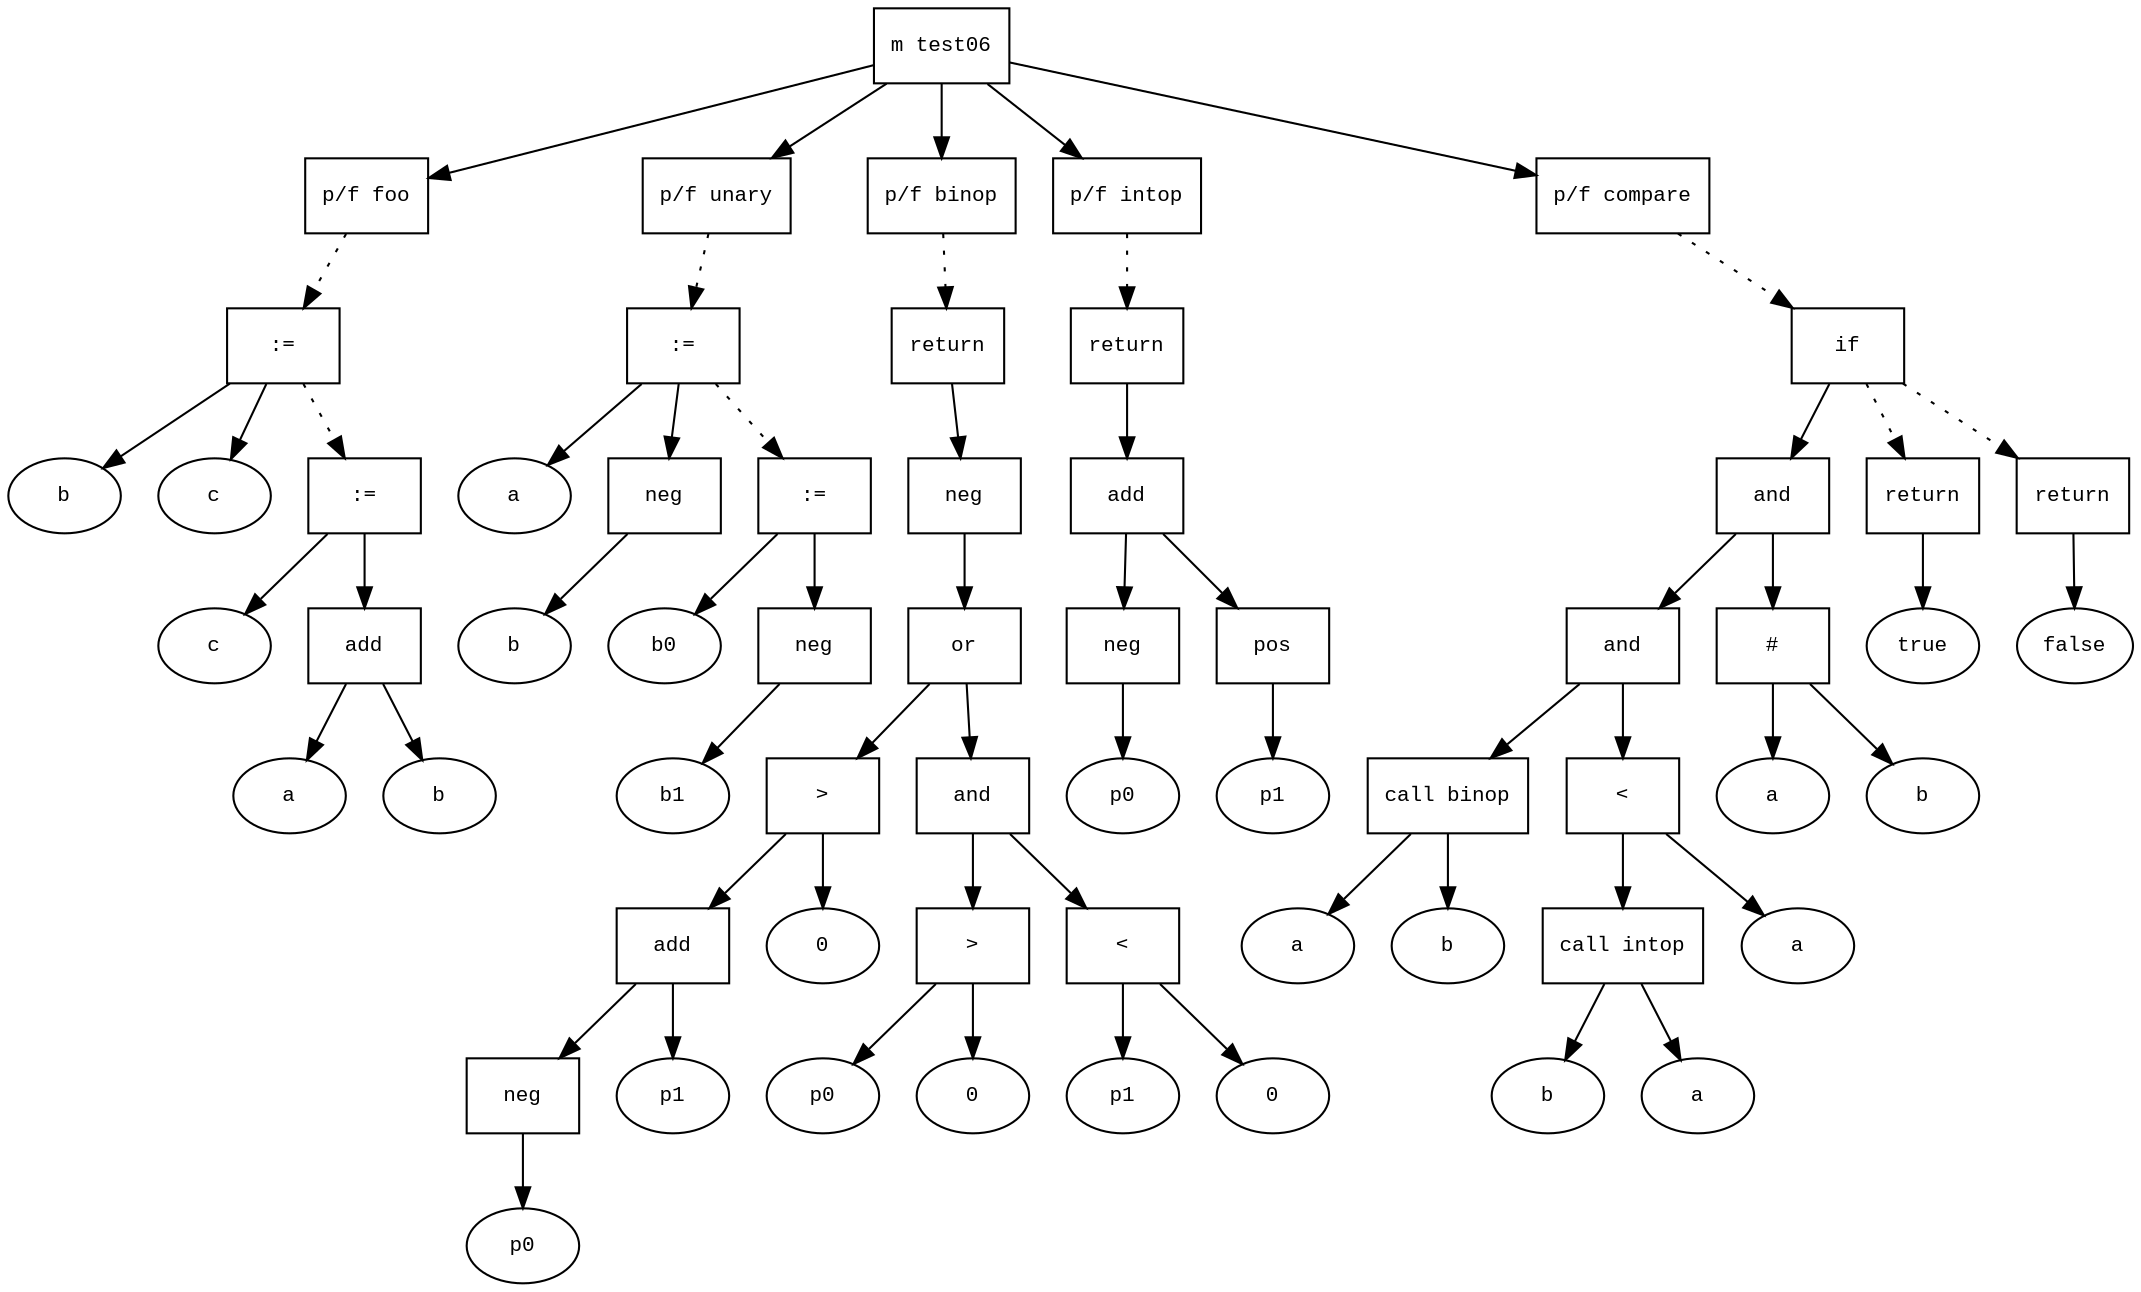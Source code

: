 digraph AST {
  graph [fontname="Times New Roman",fontsize=10];
  node  [fontname="Courier New",fontsize=10];
  edge  [fontname="Times New Roman",fontsize=10];

  node0 [label="m test06",shape=box];
  node3 [label="p/f foo",shape=box];
  node10 [label=":=",shape=box];
  node7 [label="b",shape=ellipse];
  node10->node7;
  node9 [label="c",shape=ellipse];
  node10->node9;
  node3 -> node10 [style=dotted];
  node18 [label=":=",shape=box];
  node12 [label="c",shape=ellipse];
  node18->node12;
  node17 [label="add",shape=box];
  node14 [label="a",shape=ellipse];
  node17->node14;
  node16 [label="b",shape=ellipse];
  node17->node16;
  node18->node17;
  node10 -> node18 [style=dotted];
  node0 -> node3;
  node19 [label="p/f unary",shape=box];
  node25 [label=":=",shape=box];
  node21 [label="a",shape=ellipse];
  node25->node21;
  node24 [label="neg",shape=box];
  node23 [label="b",shape=ellipse];
  node24->node23;
  node25->node24;
  node19 -> node25 [style=dotted];
  node31 [label=":=",shape=box];
  node27 [label="b0",shape=ellipse];
  node31->node27;
  node30 [label="neg",shape=box];
  node29 [label="b1",shape=ellipse];
  node30->node29;
  node31->node30;
  node25 -> node31 [style=dotted];
  node0 -> node19;
  node32 [label="p/f binop",shape=box];
  node54 [label="return",shape=box];
  node53 [label="neg",shape=box];
  node52 [label="or",shape=box];
  node42 [label=">",shape=box];
  node40 [label="add",shape=box];
  node37 [label="neg",shape=box];
  node36 [label="p0",shape=ellipse];
  node37->node36;
  node40->node37;
  node39 [label="p1",shape=ellipse];
  node40->node39;
  node42->node40;
  node41 [label="0",shape=ellipse];
  node42->node41;
  node52->node42;
  node51 [label="and",shape=box];
  node46 [label=">",shape=box];
  node44 [label="p0",shape=ellipse];
  node46->node44;
  node45 [label="0",shape=ellipse];
  node46->node45;
  node51->node46;
  node50 [label="<",shape=box];
  node48 [label="p1",shape=ellipse];
  node50->node48;
  node49 [label="0",shape=ellipse];
  node50->node49;
  node51->node50;
  node52->node51;
  node53->node52;
  node54->node53;
  node32 -> node54 [style=dotted];
  node0 -> node32;
  node55 [label="p/f intop",shape=box];
  node65 [label="return",shape=box];
  node64 [label="add",shape=box];
  node60 [label="neg",shape=box];
  node59 [label="p0",shape=ellipse];
  node60->node59;
  node64->node60;
  node63 [label="pos",shape=box];
  node62 [label="p1",shape=ellipse];
  node63->node62;
  node64->node63;
  node65->node64;
  node55 -> node65 [style=dotted];
  node0 -> node55;
  node66 [label="p/f compare",shape=box];
  node95 [label="if",shape=box];
  node90 [label="and",shape=box];
  node84 [label="and",shape=box];
  node69 [label="call binop",shape=box];
  node71 [label="a",shape=ellipse];
  node69->node71;
  node73 [label="b",shape=ellipse];
  node69->node73;
  node84->node69;
  node83 [label="<",shape=box];
  node75 [label="call intop",shape=box];
  node77 [label="b",shape=ellipse];
  node75->node77;
  node79 [label="a",shape=ellipse];
  node75->node79;
  node83->node75;
  node82 [label="a",shape=ellipse];
  node83->node82;
  node84->node83;
  node90->node84;
  node89 [label="#",shape=box];
  node86 [label="a",shape=ellipse];
  node89->node86;
  node88 [label="b",shape=ellipse];
  node89->node88;
  node90->node89;
  node95->node90;
  node92 [label="return",shape=box];
  node91 [label="true",shape=ellipse];
  node92->node91;
  node95 -> node92 [style=dotted];
  node94 [label="return",shape=box];
  node93 [label="false",shape=ellipse];
  node94->node93;
  node95 -> node94 [style=dotted];
  node66 -> node95 [style=dotted];
  node0 -> node66;
}
